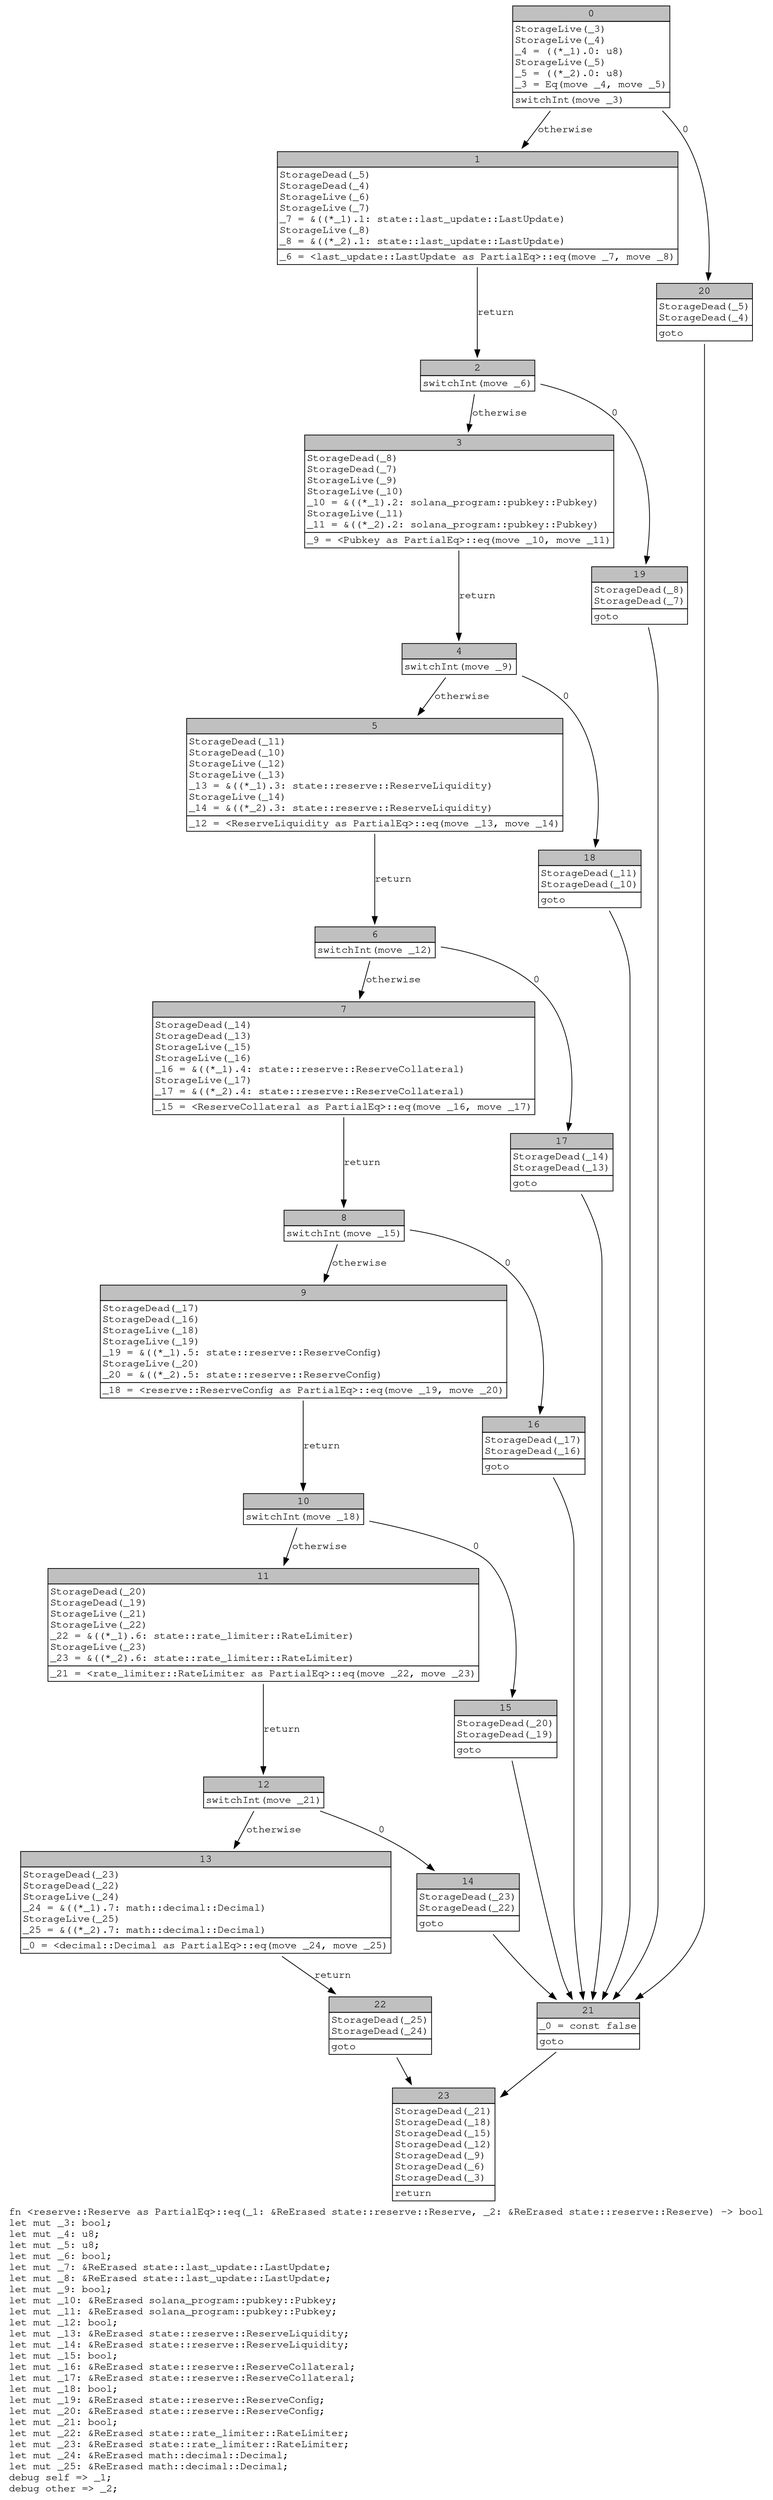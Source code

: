 digraph Mir_0_2267 {
    graph [fontname="Courier, monospace"];
    node [fontname="Courier, monospace"];
    edge [fontname="Courier, monospace"];
    label=<fn &lt;reserve::Reserve as PartialEq&gt;::eq(_1: &amp;ReErased state::reserve::Reserve, _2: &amp;ReErased state::reserve::Reserve) -&gt; bool<br align="left"/>let mut _3: bool;<br align="left"/>let mut _4: u8;<br align="left"/>let mut _5: u8;<br align="left"/>let mut _6: bool;<br align="left"/>let mut _7: &amp;ReErased state::last_update::LastUpdate;<br align="left"/>let mut _8: &amp;ReErased state::last_update::LastUpdate;<br align="left"/>let mut _9: bool;<br align="left"/>let mut _10: &amp;ReErased solana_program::pubkey::Pubkey;<br align="left"/>let mut _11: &amp;ReErased solana_program::pubkey::Pubkey;<br align="left"/>let mut _12: bool;<br align="left"/>let mut _13: &amp;ReErased state::reserve::ReserveLiquidity;<br align="left"/>let mut _14: &amp;ReErased state::reserve::ReserveLiquidity;<br align="left"/>let mut _15: bool;<br align="left"/>let mut _16: &amp;ReErased state::reserve::ReserveCollateral;<br align="left"/>let mut _17: &amp;ReErased state::reserve::ReserveCollateral;<br align="left"/>let mut _18: bool;<br align="left"/>let mut _19: &amp;ReErased state::reserve::ReserveConfig;<br align="left"/>let mut _20: &amp;ReErased state::reserve::ReserveConfig;<br align="left"/>let mut _21: bool;<br align="left"/>let mut _22: &amp;ReErased state::rate_limiter::RateLimiter;<br align="left"/>let mut _23: &amp;ReErased state::rate_limiter::RateLimiter;<br align="left"/>let mut _24: &amp;ReErased math::decimal::Decimal;<br align="left"/>let mut _25: &amp;ReErased math::decimal::Decimal;<br align="left"/>debug self =&gt; _1;<br align="left"/>debug other =&gt; _2;<br align="left"/>>;
    bb0__0_2267 [shape="none", label=<<table border="0" cellborder="1" cellspacing="0"><tr><td bgcolor="gray" align="center" colspan="1">0</td></tr><tr><td align="left" balign="left">StorageLive(_3)<br/>StorageLive(_4)<br/>_4 = ((*_1).0: u8)<br/>StorageLive(_5)<br/>_5 = ((*_2).0: u8)<br/>_3 = Eq(move _4, move _5)<br/></td></tr><tr><td align="left">switchInt(move _3)</td></tr></table>>];
    bb1__0_2267 [shape="none", label=<<table border="0" cellborder="1" cellspacing="0"><tr><td bgcolor="gray" align="center" colspan="1">1</td></tr><tr><td align="left" balign="left">StorageDead(_5)<br/>StorageDead(_4)<br/>StorageLive(_6)<br/>StorageLive(_7)<br/>_7 = &amp;((*_1).1: state::last_update::LastUpdate)<br/>StorageLive(_8)<br/>_8 = &amp;((*_2).1: state::last_update::LastUpdate)<br/></td></tr><tr><td align="left">_6 = &lt;last_update::LastUpdate as PartialEq&gt;::eq(move _7, move _8)</td></tr></table>>];
    bb2__0_2267 [shape="none", label=<<table border="0" cellborder="1" cellspacing="0"><tr><td bgcolor="gray" align="center" colspan="1">2</td></tr><tr><td align="left">switchInt(move _6)</td></tr></table>>];
    bb3__0_2267 [shape="none", label=<<table border="0" cellborder="1" cellspacing="0"><tr><td bgcolor="gray" align="center" colspan="1">3</td></tr><tr><td align="left" balign="left">StorageDead(_8)<br/>StorageDead(_7)<br/>StorageLive(_9)<br/>StorageLive(_10)<br/>_10 = &amp;((*_1).2: solana_program::pubkey::Pubkey)<br/>StorageLive(_11)<br/>_11 = &amp;((*_2).2: solana_program::pubkey::Pubkey)<br/></td></tr><tr><td align="left">_9 = &lt;Pubkey as PartialEq&gt;::eq(move _10, move _11)</td></tr></table>>];
    bb4__0_2267 [shape="none", label=<<table border="0" cellborder="1" cellspacing="0"><tr><td bgcolor="gray" align="center" colspan="1">4</td></tr><tr><td align="left">switchInt(move _9)</td></tr></table>>];
    bb5__0_2267 [shape="none", label=<<table border="0" cellborder="1" cellspacing="0"><tr><td bgcolor="gray" align="center" colspan="1">5</td></tr><tr><td align="left" balign="left">StorageDead(_11)<br/>StorageDead(_10)<br/>StorageLive(_12)<br/>StorageLive(_13)<br/>_13 = &amp;((*_1).3: state::reserve::ReserveLiquidity)<br/>StorageLive(_14)<br/>_14 = &amp;((*_2).3: state::reserve::ReserveLiquidity)<br/></td></tr><tr><td align="left">_12 = &lt;ReserveLiquidity as PartialEq&gt;::eq(move _13, move _14)</td></tr></table>>];
    bb6__0_2267 [shape="none", label=<<table border="0" cellborder="1" cellspacing="0"><tr><td bgcolor="gray" align="center" colspan="1">6</td></tr><tr><td align="left">switchInt(move _12)</td></tr></table>>];
    bb7__0_2267 [shape="none", label=<<table border="0" cellborder="1" cellspacing="0"><tr><td bgcolor="gray" align="center" colspan="1">7</td></tr><tr><td align="left" balign="left">StorageDead(_14)<br/>StorageDead(_13)<br/>StorageLive(_15)<br/>StorageLive(_16)<br/>_16 = &amp;((*_1).4: state::reserve::ReserveCollateral)<br/>StorageLive(_17)<br/>_17 = &amp;((*_2).4: state::reserve::ReserveCollateral)<br/></td></tr><tr><td align="left">_15 = &lt;ReserveCollateral as PartialEq&gt;::eq(move _16, move _17)</td></tr></table>>];
    bb8__0_2267 [shape="none", label=<<table border="0" cellborder="1" cellspacing="0"><tr><td bgcolor="gray" align="center" colspan="1">8</td></tr><tr><td align="left">switchInt(move _15)</td></tr></table>>];
    bb9__0_2267 [shape="none", label=<<table border="0" cellborder="1" cellspacing="0"><tr><td bgcolor="gray" align="center" colspan="1">9</td></tr><tr><td align="left" balign="left">StorageDead(_17)<br/>StorageDead(_16)<br/>StorageLive(_18)<br/>StorageLive(_19)<br/>_19 = &amp;((*_1).5: state::reserve::ReserveConfig)<br/>StorageLive(_20)<br/>_20 = &amp;((*_2).5: state::reserve::ReserveConfig)<br/></td></tr><tr><td align="left">_18 = &lt;reserve::ReserveConfig as PartialEq&gt;::eq(move _19, move _20)</td></tr></table>>];
    bb10__0_2267 [shape="none", label=<<table border="0" cellborder="1" cellspacing="0"><tr><td bgcolor="gray" align="center" colspan="1">10</td></tr><tr><td align="left">switchInt(move _18)</td></tr></table>>];
    bb11__0_2267 [shape="none", label=<<table border="0" cellborder="1" cellspacing="0"><tr><td bgcolor="gray" align="center" colspan="1">11</td></tr><tr><td align="left" balign="left">StorageDead(_20)<br/>StorageDead(_19)<br/>StorageLive(_21)<br/>StorageLive(_22)<br/>_22 = &amp;((*_1).6: state::rate_limiter::RateLimiter)<br/>StorageLive(_23)<br/>_23 = &amp;((*_2).6: state::rate_limiter::RateLimiter)<br/></td></tr><tr><td align="left">_21 = &lt;rate_limiter::RateLimiter as PartialEq&gt;::eq(move _22, move _23)</td></tr></table>>];
    bb12__0_2267 [shape="none", label=<<table border="0" cellborder="1" cellspacing="0"><tr><td bgcolor="gray" align="center" colspan="1">12</td></tr><tr><td align="left">switchInt(move _21)</td></tr></table>>];
    bb13__0_2267 [shape="none", label=<<table border="0" cellborder="1" cellspacing="0"><tr><td bgcolor="gray" align="center" colspan="1">13</td></tr><tr><td align="left" balign="left">StorageDead(_23)<br/>StorageDead(_22)<br/>StorageLive(_24)<br/>_24 = &amp;((*_1).7: math::decimal::Decimal)<br/>StorageLive(_25)<br/>_25 = &amp;((*_2).7: math::decimal::Decimal)<br/></td></tr><tr><td align="left">_0 = &lt;decimal::Decimal as PartialEq&gt;::eq(move _24, move _25)</td></tr></table>>];
    bb14__0_2267 [shape="none", label=<<table border="0" cellborder="1" cellspacing="0"><tr><td bgcolor="gray" align="center" colspan="1">14</td></tr><tr><td align="left" balign="left">StorageDead(_23)<br/>StorageDead(_22)<br/></td></tr><tr><td align="left">goto</td></tr></table>>];
    bb15__0_2267 [shape="none", label=<<table border="0" cellborder="1" cellspacing="0"><tr><td bgcolor="gray" align="center" colspan="1">15</td></tr><tr><td align="left" balign="left">StorageDead(_20)<br/>StorageDead(_19)<br/></td></tr><tr><td align="left">goto</td></tr></table>>];
    bb16__0_2267 [shape="none", label=<<table border="0" cellborder="1" cellspacing="0"><tr><td bgcolor="gray" align="center" colspan="1">16</td></tr><tr><td align="left" balign="left">StorageDead(_17)<br/>StorageDead(_16)<br/></td></tr><tr><td align="left">goto</td></tr></table>>];
    bb17__0_2267 [shape="none", label=<<table border="0" cellborder="1" cellspacing="0"><tr><td bgcolor="gray" align="center" colspan="1">17</td></tr><tr><td align="left" balign="left">StorageDead(_14)<br/>StorageDead(_13)<br/></td></tr><tr><td align="left">goto</td></tr></table>>];
    bb18__0_2267 [shape="none", label=<<table border="0" cellborder="1" cellspacing="0"><tr><td bgcolor="gray" align="center" colspan="1">18</td></tr><tr><td align="left" balign="left">StorageDead(_11)<br/>StorageDead(_10)<br/></td></tr><tr><td align="left">goto</td></tr></table>>];
    bb19__0_2267 [shape="none", label=<<table border="0" cellborder="1" cellspacing="0"><tr><td bgcolor="gray" align="center" colspan="1">19</td></tr><tr><td align="left" balign="left">StorageDead(_8)<br/>StorageDead(_7)<br/></td></tr><tr><td align="left">goto</td></tr></table>>];
    bb20__0_2267 [shape="none", label=<<table border="0" cellborder="1" cellspacing="0"><tr><td bgcolor="gray" align="center" colspan="1">20</td></tr><tr><td align="left" balign="left">StorageDead(_5)<br/>StorageDead(_4)<br/></td></tr><tr><td align="left">goto</td></tr></table>>];
    bb21__0_2267 [shape="none", label=<<table border="0" cellborder="1" cellspacing="0"><tr><td bgcolor="gray" align="center" colspan="1">21</td></tr><tr><td align="left" balign="left">_0 = const false<br/></td></tr><tr><td align="left">goto</td></tr></table>>];
    bb22__0_2267 [shape="none", label=<<table border="0" cellborder="1" cellspacing="0"><tr><td bgcolor="gray" align="center" colspan="1">22</td></tr><tr><td align="left" balign="left">StorageDead(_25)<br/>StorageDead(_24)<br/></td></tr><tr><td align="left">goto</td></tr></table>>];
    bb23__0_2267 [shape="none", label=<<table border="0" cellborder="1" cellspacing="0"><tr><td bgcolor="gray" align="center" colspan="1">23</td></tr><tr><td align="left" balign="left">StorageDead(_21)<br/>StorageDead(_18)<br/>StorageDead(_15)<br/>StorageDead(_12)<br/>StorageDead(_9)<br/>StorageDead(_6)<br/>StorageDead(_3)<br/></td></tr><tr><td align="left">return</td></tr></table>>];
    bb0__0_2267 -> bb20__0_2267 [label="0"];
    bb0__0_2267 -> bb1__0_2267 [label="otherwise"];
    bb1__0_2267 -> bb2__0_2267 [label="return"];
    bb2__0_2267 -> bb19__0_2267 [label="0"];
    bb2__0_2267 -> bb3__0_2267 [label="otherwise"];
    bb3__0_2267 -> bb4__0_2267 [label="return"];
    bb4__0_2267 -> bb18__0_2267 [label="0"];
    bb4__0_2267 -> bb5__0_2267 [label="otherwise"];
    bb5__0_2267 -> bb6__0_2267 [label="return"];
    bb6__0_2267 -> bb17__0_2267 [label="0"];
    bb6__0_2267 -> bb7__0_2267 [label="otherwise"];
    bb7__0_2267 -> bb8__0_2267 [label="return"];
    bb8__0_2267 -> bb16__0_2267 [label="0"];
    bb8__0_2267 -> bb9__0_2267 [label="otherwise"];
    bb9__0_2267 -> bb10__0_2267 [label="return"];
    bb10__0_2267 -> bb15__0_2267 [label="0"];
    bb10__0_2267 -> bb11__0_2267 [label="otherwise"];
    bb11__0_2267 -> bb12__0_2267 [label="return"];
    bb12__0_2267 -> bb14__0_2267 [label="0"];
    bb12__0_2267 -> bb13__0_2267 [label="otherwise"];
    bb13__0_2267 -> bb22__0_2267 [label="return"];
    bb14__0_2267 -> bb21__0_2267 [label=""];
    bb15__0_2267 -> bb21__0_2267 [label=""];
    bb16__0_2267 -> bb21__0_2267 [label=""];
    bb17__0_2267 -> bb21__0_2267 [label=""];
    bb18__0_2267 -> bb21__0_2267 [label=""];
    bb19__0_2267 -> bb21__0_2267 [label=""];
    bb20__0_2267 -> bb21__0_2267 [label=""];
    bb21__0_2267 -> bb23__0_2267 [label=""];
    bb22__0_2267 -> bb23__0_2267 [label=""];
}
